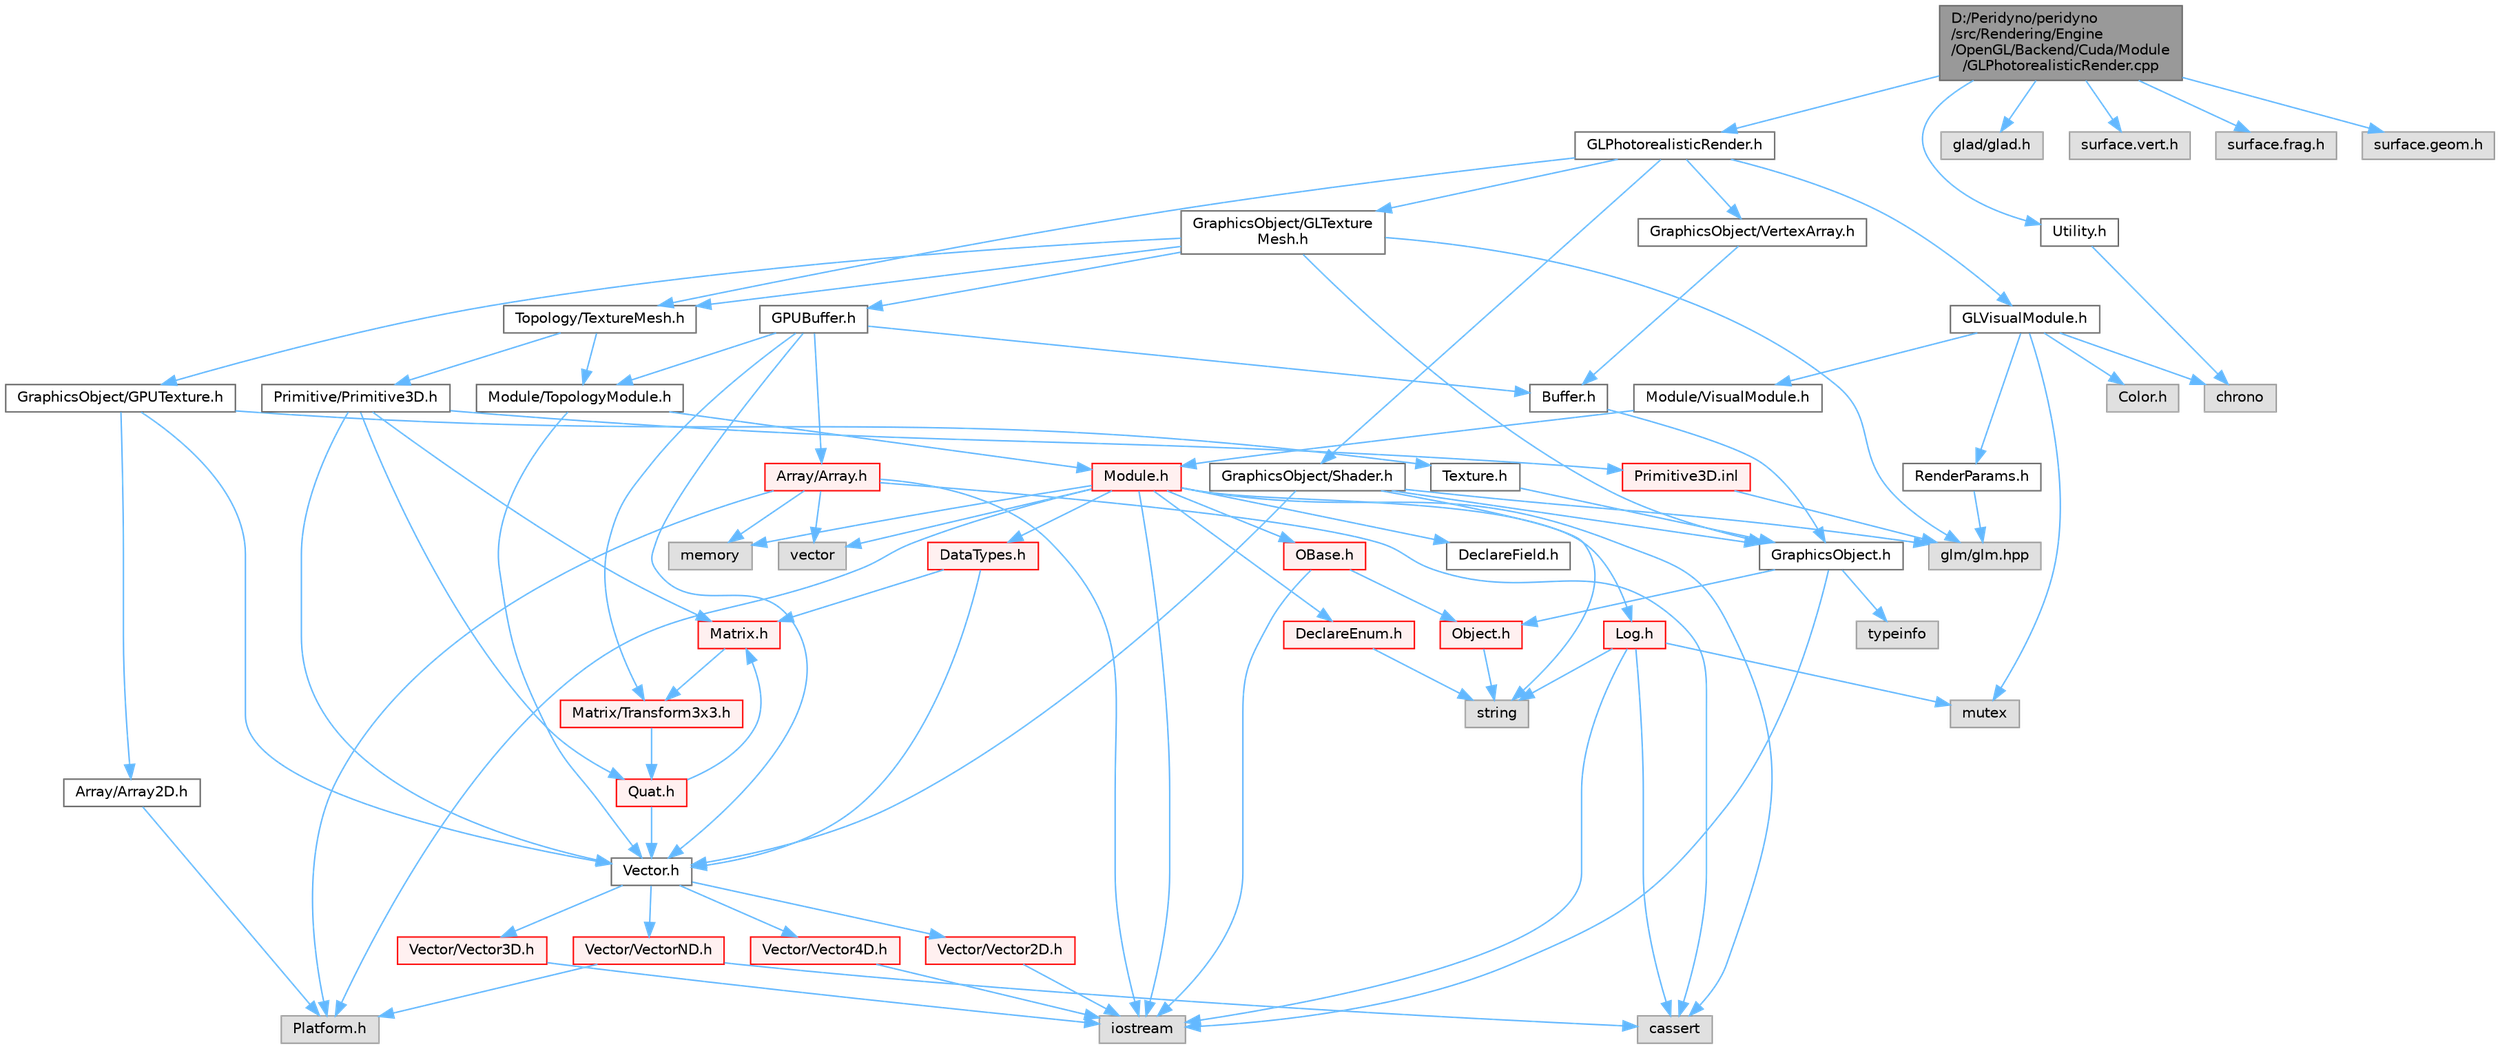 digraph "D:/Peridyno/peridyno/src/Rendering/Engine/OpenGL/Backend/Cuda/Module/GLPhotorealisticRender.cpp"
{
 // LATEX_PDF_SIZE
  bgcolor="transparent";
  edge [fontname=Helvetica,fontsize=10,labelfontname=Helvetica,labelfontsize=10];
  node [fontname=Helvetica,fontsize=10,shape=box,height=0.2,width=0.4];
  Node1 [id="Node000001",label="D:/Peridyno/peridyno\l/src/Rendering/Engine\l/OpenGL/Backend/Cuda/Module\l/GLPhotorealisticRender.cpp",height=0.2,width=0.4,color="gray40", fillcolor="grey60", style="filled", fontcolor="black",tooltip=" "];
  Node1 -> Node2 [id="edge1_Node000001_Node000002",color="steelblue1",style="solid",tooltip=" "];
  Node2 [id="Node000002",label="GLPhotorealisticRender.h",height=0.2,width=0.4,color="grey40", fillcolor="white", style="filled",URL="$_g_l_photorealistic_render_8h.html",tooltip=" "];
  Node2 -> Node3 [id="edge2_Node000002_Node000003",color="steelblue1",style="solid",tooltip=" "];
  Node3 [id="Node000003",label="GLVisualModule.h",height=0.2,width=0.4,color="grey40", fillcolor="white", style="filled",URL="$_g_l_visual_module_8h.html",tooltip=" "];
  Node3 -> Node4 [id="edge3_Node000003_Node000004",color="steelblue1",style="solid",tooltip=" "];
  Node4 [id="Node000004",label="chrono",height=0.2,width=0.4,color="grey60", fillcolor="#E0E0E0", style="filled",tooltip=" "];
  Node3 -> Node5 [id="edge4_Node000003_Node000005",color="steelblue1",style="solid",tooltip=" "];
  Node5 [id="Node000005",label="mutex",height=0.2,width=0.4,color="grey60", fillcolor="#E0E0E0", style="filled",tooltip=" "];
  Node3 -> Node6 [id="edge5_Node000003_Node000006",color="steelblue1",style="solid",tooltip=" "];
  Node6 [id="Node000006",label="Module/VisualModule.h",height=0.2,width=0.4,color="grey40", fillcolor="white", style="filled",URL="$_visual_module_8h.html",tooltip=" "];
  Node6 -> Node7 [id="edge6_Node000006_Node000007",color="steelblue1",style="solid",tooltip=" "];
  Node7 [id="Node000007",label="Module.h",height=0.2,width=0.4,color="red", fillcolor="#FFF0F0", style="filled",URL="$_module_8h.html",tooltip=" "];
  Node7 -> Node8 [id="edge7_Node000007_Node000008",color="steelblue1",style="solid",tooltip=" "];
  Node8 [id="Node000008",label="Platform.h",height=0.2,width=0.4,color="grey60", fillcolor="#E0E0E0", style="filled",tooltip=" "];
  Node7 -> Node9 [id="edge8_Node000007_Node000009",color="steelblue1",style="solid",tooltip=" "];
  Node9 [id="Node000009",label="memory",height=0.2,width=0.4,color="grey60", fillcolor="#E0E0E0", style="filled",tooltip=" "];
  Node7 -> Node10 [id="edge9_Node000007_Node000010",color="steelblue1",style="solid",tooltip=" "];
  Node10 [id="Node000010",label="vector",height=0.2,width=0.4,color="grey60", fillcolor="#E0E0E0", style="filled",tooltip=" "];
  Node7 -> Node11 [id="edge10_Node000007_Node000011",color="steelblue1",style="solid",tooltip=" "];
  Node11 [id="Node000011",label="cassert",height=0.2,width=0.4,color="grey60", fillcolor="#E0E0E0", style="filled",tooltip=" "];
  Node7 -> Node12 [id="edge11_Node000007_Node000012",color="steelblue1",style="solid",tooltip=" "];
  Node12 [id="Node000012",label="iostream",height=0.2,width=0.4,color="grey60", fillcolor="#E0E0E0", style="filled",tooltip=" "];
  Node7 -> Node13 [id="edge12_Node000007_Node000013",color="steelblue1",style="solid",tooltip=" "];
  Node13 [id="Node000013",label="OBase.h",height=0.2,width=0.4,color="red", fillcolor="#FFF0F0", style="filled",URL="$_o_base_8h.html",tooltip=" "];
  Node13 -> Node12 [id="edge13_Node000013_Node000012",color="steelblue1",style="solid",tooltip=" "];
  Node13 -> Node20 [id="edge14_Node000013_Node000020",color="steelblue1",style="solid",tooltip=" "];
  Node20 [id="Node000020",label="Object.h",height=0.2,width=0.4,color="red", fillcolor="#FFF0F0", style="filled",URL="$_object_8h.html",tooltip=" "];
  Node20 -> Node17 [id="edge15_Node000020_Node000017",color="steelblue1",style="solid",tooltip=" "];
  Node17 [id="Node000017",label="string",height=0.2,width=0.4,color="grey60", fillcolor="#E0E0E0", style="filled",tooltip=" "];
  Node7 -> Node23 [id="edge16_Node000007_Node000023",color="steelblue1",style="solid",tooltip=" "];
  Node23 [id="Node000023",label="Log.h",height=0.2,width=0.4,color="red", fillcolor="#FFF0F0", style="filled",URL="$_log_8h.html",tooltip=" "];
  Node23 -> Node5 [id="edge17_Node000023_Node000005",color="steelblue1",style="solid",tooltip=" "];
  Node23 -> Node17 [id="edge18_Node000023_Node000017",color="steelblue1",style="solid",tooltip=" "];
  Node23 -> Node12 [id="edge19_Node000023_Node000012",color="steelblue1",style="solid",tooltip=" "];
  Node23 -> Node11 [id="edge20_Node000023_Node000011",color="steelblue1",style="solid",tooltip=" "];
  Node7 -> Node31 [id="edge21_Node000007_Node000031",color="steelblue1",style="solid",tooltip=" "];
  Node31 [id="Node000031",label="DataTypes.h",height=0.2,width=0.4,color="red", fillcolor="#FFF0F0", style="filled",URL="$_data_types_8h.html",tooltip=" "];
  Node31 -> Node32 [id="edge22_Node000031_Node000032",color="steelblue1",style="solid",tooltip=" "];
  Node32 [id="Node000032",label="Vector.h",height=0.2,width=0.4,color="grey40", fillcolor="white", style="filled",URL="$_vector_8h.html",tooltip=" "];
  Node32 -> Node33 [id="edge23_Node000032_Node000033",color="steelblue1",style="solid",tooltip=" "];
  Node33 [id="Node000033",label="Vector/Vector2D.h",height=0.2,width=0.4,color="red", fillcolor="#FFF0F0", style="filled",URL="$_vector2_d_8h.html",tooltip=" "];
  Node33 -> Node12 [id="edge24_Node000033_Node000012",color="steelblue1",style="solid",tooltip=" "];
  Node32 -> Node39 [id="edge25_Node000032_Node000039",color="steelblue1",style="solid",tooltip=" "];
  Node39 [id="Node000039",label="Vector/Vector3D.h",height=0.2,width=0.4,color="red", fillcolor="#FFF0F0", style="filled",URL="$_vector3_d_8h.html",tooltip=" "];
  Node39 -> Node12 [id="edge26_Node000039_Node000012",color="steelblue1",style="solid",tooltip=" "];
  Node32 -> Node42 [id="edge27_Node000032_Node000042",color="steelblue1",style="solid",tooltip=" "];
  Node42 [id="Node000042",label="Vector/Vector4D.h",height=0.2,width=0.4,color="red", fillcolor="#FFF0F0", style="filled",URL="$_vector4_d_8h.html",tooltip=" "];
  Node42 -> Node12 [id="edge28_Node000042_Node000012",color="steelblue1",style="solid",tooltip=" "];
  Node32 -> Node45 [id="edge29_Node000032_Node000045",color="steelblue1",style="solid",tooltip=" "];
  Node45 [id="Node000045",label="Vector/VectorND.h",height=0.2,width=0.4,color="red", fillcolor="#FFF0F0", style="filled",URL="$_vector_n_d_8h.html",tooltip=" "];
  Node45 -> Node11 [id="edge30_Node000045_Node000011",color="steelblue1",style="solid",tooltip=" "];
  Node45 -> Node8 [id="edge31_Node000045_Node000008",color="steelblue1",style="solid",tooltip=" "];
  Node31 -> Node51 [id="edge32_Node000031_Node000051",color="steelblue1",style="solid",tooltip=" "];
  Node51 [id="Node000051",label="Matrix.h",height=0.2,width=0.4,color="red", fillcolor="#FFF0F0", style="filled",URL="$_matrix_8h.html",tooltip=" "];
  Node51 -> Node63 [id="edge33_Node000051_Node000063",color="steelblue1",style="solid",tooltip=" "];
  Node63 [id="Node000063",label="Matrix/Transform3x3.h",height=0.2,width=0.4,color="red", fillcolor="#FFF0F0", style="filled",URL="$_transform3x3_8h.html",tooltip=" "];
  Node63 -> Node64 [id="edge34_Node000063_Node000064",color="steelblue1",style="solid",tooltip=" "];
  Node64 [id="Node000064",label="Quat.h",height=0.2,width=0.4,color="red", fillcolor="#FFF0F0", style="filled",URL="$_quat_8h.html",tooltip="Implementation of quaternion."];
  Node64 -> Node32 [id="edge35_Node000064_Node000032",color="steelblue1",style="solid",tooltip=" "];
  Node64 -> Node51 [id="edge36_Node000064_Node000051",color="steelblue1",style="solid",tooltip=" "];
  Node7 -> Node72 [id="edge37_Node000007_Node000072",color="steelblue1",style="solid",tooltip=" "];
  Node72 [id="Node000072",label="DeclareEnum.h",height=0.2,width=0.4,color="red", fillcolor="#FFF0F0", style="filled",URL="$_declare_enum_8h.html",tooltip=" "];
  Node72 -> Node17 [id="edge38_Node000072_Node000017",color="steelblue1",style="solid",tooltip=" "];
  Node7 -> Node87 [id="edge39_Node000007_Node000087",color="steelblue1",style="solid",tooltip=" "];
  Node87 [id="Node000087",label="DeclareField.h",height=0.2,width=0.4,color="grey40", fillcolor="white", style="filled",URL="$_declare_field_8h.html",tooltip=" "];
  Node3 -> Node91 [id="edge40_Node000003_Node000091",color="steelblue1",style="solid",tooltip=" "];
  Node91 [id="Node000091",label="Color.h",height=0.2,width=0.4,color="grey60", fillcolor="#E0E0E0", style="filled",tooltip=" "];
  Node3 -> Node92 [id="edge41_Node000003_Node000092",color="steelblue1",style="solid",tooltip=" "];
  Node92 [id="Node000092",label="RenderParams.h",height=0.2,width=0.4,color="grey40", fillcolor="white", style="filled",URL="$_render_params_8h.html",tooltip=" "];
  Node92 -> Node85 [id="edge42_Node000092_Node000085",color="steelblue1",style="solid",tooltip=" "];
  Node85 [id="Node000085",label="glm/glm.hpp",height=0.2,width=0.4,color="grey60", fillcolor="#E0E0E0", style="filled",tooltip=" "];
  Node2 -> Node93 [id="edge43_Node000002_Node000093",color="steelblue1",style="solid",tooltip=" "];
  Node93 [id="Node000093",label="GraphicsObject/VertexArray.h",height=0.2,width=0.4,color="grey40", fillcolor="white", style="filled",URL="$_vertex_array_8h.html",tooltip=" "];
  Node93 -> Node94 [id="edge44_Node000093_Node000094",color="steelblue1",style="solid",tooltip=" "];
  Node94 [id="Node000094",label="Buffer.h",height=0.2,width=0.4,color="grey40", fillcolor="white", style="filled",URL="$_buffer_8h.html",tooltip=" "];
  Node94 -> Node95 [id="edge45_Node000094_Node000095",color="steelblue1",style="solid",tooltip=" "];
  Node95 [id="Node000095",label="GraphicsObject.h",height=0.2,width=0.4,color="grey40", fillcolor="white", style="filled",URL="$_graphics_object_8h.html",tooltip=" "];
  Node95 -> Node16 [id="edge46_Node000095_Node000016",color="steelblue1",style="solid",tooltip=" "];
  Node16 [id="Node000016",label="typeinfo",height=0.2,width=0.4,color="grey60", fillcolor="#E0E0E0", style="filled",tooltip=" "];
  Node95 -> Node12 [id="edge47_Node000095_Node000012",color="steelblue1",style="solid",tooltip=" "];
  Node95 -> Node20 [id="edge48_Node000095_Node000020",color="steelblue1",style="solid",tooltip=" "];
  Node2 -> Node96 [id="edge49_Node000002_Node000096",color="steelblue1",style="solid",tooltip=" "];
  Node96 [id="Node000096",label="GraphicsObject/Shader.h",height=0.2,width=0.4,color="grey40", fillcolor="white", style="filled",URL="$_shader_8h.html",tooltip=" "];
  Node96 -> Node95 [id="edge50_Node000096_Node000095",color="steelblue1",style="solid",tooltip=" "];
  Node96 -> Node17 [id="edge51_Node000096_Node000017",color="steelblue1",style="solid",tooltip=" "];
  Node96 -> Node32 [id="edge52_Node000096_Node000032",color="steelblue1",style="solid",tooltip=" "];
  Node96 -> Node85 [id="edge53_Node000096_Node000085",color="steelblue1",style="solid",tooltip=" "];
  Node2 -> Node97 [id="edge54_Node000002_Node000097",color="steelblue1",style="solid",tooltip=" "];
  Node97 [id="Node000097",label="GraphicsObject/GLTexture\lMesh.h",height=0.2,width=0.4,color="grey40", fillcolor="white", style="filled",URL="$_g_l_texture_mesh_8h.html",tooltip=" "];
  Node97 -> Node98 [id="edge55_Node000097_Node000098",color="steelblue1",style="solid",tooltip=" "];
  Node98 [id="Node000098",label="GPUBuffer.h",height=0.2,width=0.4,color="grey40", fillcolor="white", style="filled",URL="$_g_p_u_buffer_8h.html",tooltip=" "];
  Node98 -> Node94 [id="edge56_Node000098_Node000094",color="steelblue1",style="solid",tooltip=" "];
  Node98 -> Node76 [id="edge57_Node000098_Node000076",color="steelblue1",style="solid",tooltip=" "];
  Node76 [id="Node000076",label="Array/Array.h",height=0.2,width=0.4,color="red", fillcolor="#FFF0F0", style="filled",URL="$_array_8h.html",tooltip=" "];
  Node76 -> Node8 [id="edge58_Node000076_Node000008",color="steelblue1",style="solid",tooltip=" "];
  Node76 -> Node11 [id="edge59_Node000076_Node000011",color="steelblue1",style="solid",tooltip=" "];
  Node76 -> Node10 [id="edge60_Node000076_Node000010",color="steelblue1",style="solid",tooltip=" "];
  Node76 -> Node12 [id="edge61_Node000076_Node000012",color="steelblue1",style="solid",tooltip=" "];
  Node76 -> Node9 [id="edge62_Node000076_Node000009",color="steelblue1",style="solid",tooltip=" "];
  Node98 -> Node32 [id="edge63_Node000098_Node000032",color="steelblue1",style="solid",tooltip=" "];
  Node98 -> Node63 [id="edge64_Node000098_Node000063",color="steelblue1",style="solid",tooltip=" "];
  Node98 -> Node99 [id="edge65_Node000098_Node000099",color="steelblue1",style="solid",tooltip=" "];
  Node99 [id="Node000099",label="Module/TopologyModule.h",height=0.2,width=0.4,color="grey40", fillcolor="white", style="filled",URL="$_topology_module_8h.html",tooltip=" "];
  Node99 -> Node32 [id="edge66_Node000099_Node000032",color="steelblue1",style="solid",tooltip=" "];
  Node99 -> Node7 [id="edge67_Node000099_Node000007",color="steelblue1",style="solid",tooltip=" "];
  Node97 -> Node95 [id="edge68_Node000097_Node000095",color="steelblue1",style="solid",tooltip=" "];
  Node97 -> Node100 [id="edge69_Node000097_Node000100",color="steelblue1",style="solid",tooltip=" "];
  Node100 [id="Node000100",label="GraphicsObject/GPUTexture.h",height=0.2,width=0.4,color="grey40", fillcolor="white", style="filled",URL="$_g_p_u_texture_8h.html",tooltip=" "];
  Node100 -> Node101 [id="edge70_Node000100_Node000101",color="steelblue1",style="solid",tooltip=" "];
  Node101 [id="Node000101",label="Texture.h",height=0.2,width=0.4,color="grey40", fillcolor="white", style="filled",URL="$_texture_8h.html",tooltip=" "];
  Node101 -> Node95 [id="edge71_Node000101_Node000095",color="steelblue1",style="solid",tooltip=" "];
  Node100 -> Node32 [id="edge72_Node000100_Node000032",color="steelblue1",style="solid",tooltip=" "];
  Node100 -> Node78 [id="edge73_Node000100_Node000078",color="steelblue1",style="solid",tooltip=" "];
  Node78 [id="Node000078",label="Array/Array2D.h",height=0.2,width=0.4,color="grey40", fillcolor="white", style="filled",URL="$_array2_d_8h.html",tooltip=" "];
  Node78 -> Node8 [id="edge74_Node000078_Node000008",color="steelblue1",style="solid",tooltip=" "];
  Node97 -> Node102 [id="edge75_Node000097_Node000102",color="steelblue1",style="solid",tooltip=" "];
  Node102 [id="Node000102",label="Topology/TextureMesh.h",height=0.2,width=0.4,color="grey40", fillcolor="white", style="filled",URL="$_texture_mesh_8h.html",tooltip=" "];
  Node102 -> Node99 [id="edge76_Node000102_Node000099",color="steelblue1",style="solid",tooltip=" "];
  Node102 -> Node103 [id="edge77_Node000102_Node000103",color="steelblue1",style="solid",tooltip=" "];
  Node103 [id="Node000103",label="Primitive/Primitive3D.h",height=0.2,width=0.4,color="grey40", fillcolor="white", style="filled",URL="$_primitive3_d_8h.html",tooltip=" "];
  Node103 -> Node32 [id="edge78_Node000103_Node000032",color="steelblue1",style="solid",tooltip=" "];
  Node103 -> Node51 [id="edge79_Node000103_Node000051",color="steelblue1",style="solid",tooltip=" "];
  Node103 -> Node64 [id="edge80_Node000103_Node000064",color="steelblue1",style="solid",tooltip=" "];
  Node103 -> Node104 [id="edge81_Node000103_Node000104",color="steelblue1",style="solid",tooltip=" "];
  Node104 [id="Node000104",label="Primitive3D.inl",height=0.2,width=0.4,color="red", fillcolor="#FFF0F0", style="filled",URL="$_primitive3_d_8inl.html",tooltip=" "];
  Node104 -> Node85 [id="edge82_Node000104_Node000085",color="steelblue1",style="solid",tooltip=" "];
  Node97 -> Node85 [id="edge83_Node000097_Node000085",color="steelblue1",style="solid",tooltip=" "];
  Node2 -> Node102 [id="edge84_Node000002_Node000102",color="steelblue1",style="solid",tooltip=" "];
  Node1 -> Node107 [id="edge85_Node000001_Node000107",color="steelblue1",style="solid",tooltip=" "];
  Node107 [id="Node000107",label="Utility.h",height=0.2,width=0.4,color="grey40", fillcolor="white", style="filled",URL="$_utility_8h.html",tooltip=" "];
  Node107 -> Node4 [id="edge86_Node000107_Node000004",color="steelblue1",style="solid",tooltip=" "];
  Node1 -> Node108 [id="edge87_Node000001_Node000108",color="steelblue1",style="solid",tooltip=" "];
  Node108 [id="Node000108",label="glad/glad.h",height=0.2,width=0.4,color="grey60", fillcolor="#E0E0E0", style="filled",tooltip=" "];
  Node1 -> Node109 [id="edge88_Node000001_Node000109",color="steelblue1",style="solid",tooltip=" "];
  Node109 [id="Node000109",label="surface.vert.h",height=0.2,width=0.4,color="grey60", fillcolor="#E0E0E0", style="filled",tooltip=" "];
  Node1 -> Node110 [id="edge89_Node000001_Node000110",color="steelblue1",style="solid",tooltip=" "];
  Node110 [id="Node000110",label="surface.frag.h",height=0.2,width=0.4,color="grey60", fillcolor="#E0E0E0", style="filled",tooltip=" "];
  Node1 -> Node111 [id="edge90_Node000001_Node000111",color="steelblue1",style="solid",tooltip=" "];
  Node111 [id="Node000111",label="surface.geom.h",height=0.2,width=0.4,color="grey60", fillcolor="#E0E0E0", style="filled",tooltip=" "];
}
